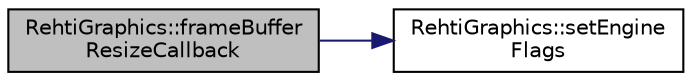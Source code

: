 digraph "RehtiGraphics::frameBufferResizeCallback"
{
 // LATEX_PDF_SIZE
  edge [fontname="Helvetica",fontsize="10",labelfontname="Helvetica",labelfontsize="10"];
  node [fontname="Helvetica",fontsize="10",shape=record];
  rankdir="LR";
  Node1 [label="RehtiGraphics::frameBuffer\lResizeCallback",height=0.2,width=0.4,color="black", fillcolor="grey75", style="filled", fontcolor="black",tooltip=" "];
  Node1 -> Node2 [color="midnightblue",fontsize="10",style="solid",fontname="Helvetica"];
  Node2 [label="RehtiGraphics::setEngine\lFlags",height=0.2,width=0.4,color="black", fillcolor="white", style="filled",URL="$classRehtiGraphics.html#a60240fd89a5ffd5899ed7b82eb2b9a84",tooltip="Sets flags for engine. Flags can only be set by this interface, not unset."];
}
